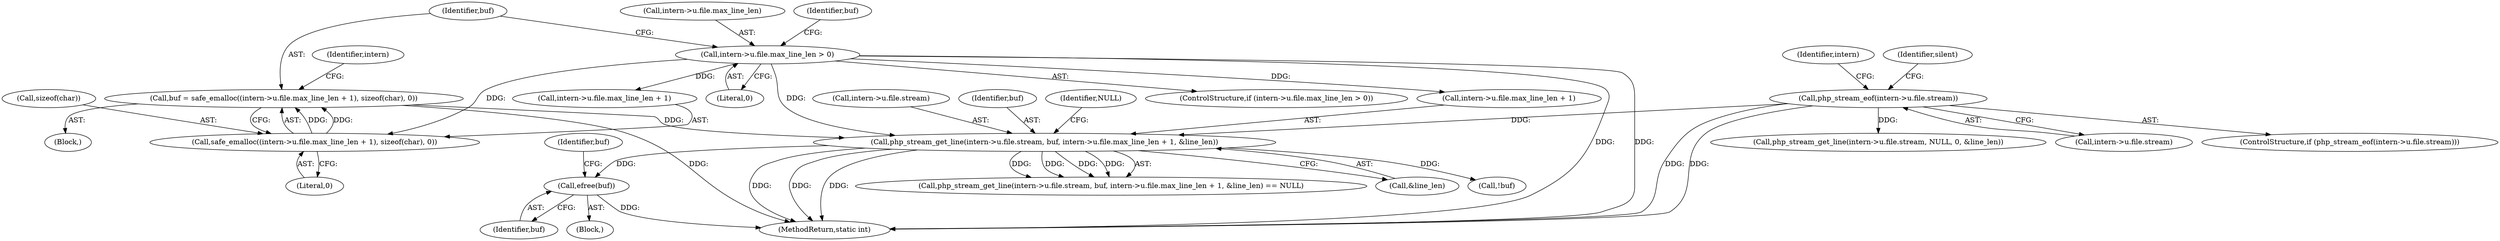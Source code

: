 digraph "0_php-src_7245bff300d3fa8bacbef7897ff080a6f1c23eba?w=1_49@API" {
"1000198" [label="(Call,efree(buf))"];
"1000176" [label="(Call,php_stream_get_line(intern->u.file.stream, buf, intern->u.file.max_line_len + 1, &line_len))"];
"1000133" [label="(Call,php_stream_eof(intern->u.file.stream))"];
"1000159" [label="(Call,buf = safe_emalloc((intern->u.file.max_line_len + 1), sizeof(char), 0))"];
"1000161" [label="(Call,safe_emalloc((intern->u.file.max_line_len + 1), sizeof(char), 0))"];
"1000149" [label="(Call,intern->u.file.max_line_len > 0)"];
"1000185" [label="(Call,intern->u.file.max_line_len + 1)"];
"1000161" [label="(Call,safe_emalloc((intern->u.file.max_line_len + 1), sizeof(char), 0))"];
"1000150" [label="(Call,intern->u.file.max_line_len)"];
"1000199" [label="(Identifier,buf)"];
"1000175" [label="(Call,php_stream_get_line(intern->u.file.stream, buf, intern->u.file.max_line_len + 1, &line_len) == NULL)"];
"1000197" [label="(Block,)"];
"1000176" [label="(Call,php_stream_get_line(intern->u.file.stream, buf, intern->u.file.max_line_len + 1, &line_len))"];
"1000144" [label="(Identifier,silent)"];
"1000162" [label="(Call,intern->u.file.max_line_len + 1)"];
"1000177" [label="(Call,intern->u.file.stream)"];
"1000134" [label="(Call,intern->u.file.stream)"];
"1000297" [label="(MethodReturn,static int)"];
"1000180" [label="(Identifier,intern)"];
"1000194" [label="(Call,&line_len)"];
"1000159" [label="(Call,buf = safe_emalloc((intern->u.file.max_line_len + 1), sizeof(char), 0))"];
"1000198" [label="(Call,efree(buf))"];
"1000184" [label="(Identifier,buf)"];
"1000148" [label="(ControlStructure,if (intern->u.file.max_line_len > 0))"];
"1000132" [label="(ControlStructure,if (php_stream_eof(intern->u.file.stream)))"];
"1000214" [label="(Call,php_stream_get_line(intern->u.file.stream, NULL, 0, &line_len))"];
"1000196" [label="(Identifier,NULL)"];
"1000227" [label="(Call,!buf)"];
"1000157" [label="(Literal,0)"];
"1000158" [label="(Block,)"];
"1000153" [label="(Identifier,intern)"];
"1000171" [label="(Call,sizeof(char))"];
"1000213" [label="(Identifier,buf)"];
"1000173" [label="(Literal,0)"];
"1000149" [label="(Call,intern->u.file.max_line_len > 0)"];
"1000201" [label="(Identifier,buf)"];
"1000133" [label="(Call,php_stream_eof(intern->u.file.stream))"];
"1000160" [label="(Identifier,buf)"];
"1000198" -> "1000197"  [label="AST: "];
"1000198" -> "1000199"  [label="CFG: "];
"1000199" -> "1000198"  [label="AST: "];
"1000201" -> "1000198"  [label="CFG: "];
"1000198" -> "1000297"  [label="DDG: "];
"1000176" -> "1000198"  [label="DDG: "];
"1000176" -> "1000175"  [label="AST: "];
"1000176" -> "1000194"  [label="CFG: "];
"1000177" -> "1000176"  [label="AST: "];
"1000184" -> "1000176"  [label="AST: "];
"1000185" -> "1000176"  [label="AST: "];
"1000194" -> "1000176"  [label="AST: "];
"1000196" -> "1000176"  [label="CFG: "];
"1000176" -> "1000297"  [label="DDG: "];
"1000176" -> "1000297"  [label="DDG: "];
"1000176" -> "1000297"  [label="DDG: "];
"1000176" -> "1000175"  [label="DDG: "];
"1000176" -> "1000175"  [label="DDG: "];
"1000176" -> "1000175"  [label="DDG: "];
"1000176" -> "1000175"  [label="DDG: "];
"1000133" -> "1000176"  [label="DDG: "];
"1000159" -> "1000176"  [label="DDG: "];
"1000149" -> "1000176"  [label="DDG: "];
"1000176" -> "1000227"  [label="DDG: "];
"1000133" -> "1000132"  [label="AST: "];
"1000133" -> "1000134"  [label="CFG: "];
"1000134" -> "1000133"  [label="AST: "];
"1000144" -> "1000133"  [label="CFG: "];
"1000153" -> "1000133"  [label="CFG: "];
"1000133" -> "1000297"  [label="DDG: "];
"1000133" -> "1000297"  [label="DDG: "];
"1000133" -> "1000214"  [label="DDG: "];
"1000159" -> "1000158"  [label="AST: "];
"1000159" -> "1000161"  [label="CFG: "];
"1000160" -> "1000159"  [label="AST: "];
"1000161" -> "1000159"  [label="AST: "];
"1000180" -> "1000159"  [label="CFG: "];
"1000159" -> "1000297"  [label="DDG: "];
"1000161" -> "1000159"  [label="DDG: "];
"1000161" -> "1000159"  [label="DDG: "];
"1000161" -> "1000173"  [label="CFG: "];
"1000162" -> "1000161"  [label="AST: "];
"1000171" -> "1000161"  [label="AST: "];
"1000173" -> "1000161"  [label="AST: "];
"1000149" -> "1000161"  [label="DDG: "];
"1000149" -> "1000148"  [label="AST: "];
"1000149" -> "1000157"  [label="CFG: "];
"1000150" -> "1000149"  [label="AST: "];
"1000157" -> "1000149"  [label="AST: "];
"1000160" -> "1000149"  [label="CFG: "];
"1000213" -> "1000149"  [label="CFG: "];
"1000149" -> "1000297"  [label="DDG: "];
"1000149" -> "1000297"  [label="DDG: "];
"1000149" -> "1000162"  [label="DDG: "];
"1000149" -> "1000185"  [label="DDG: "];
}
